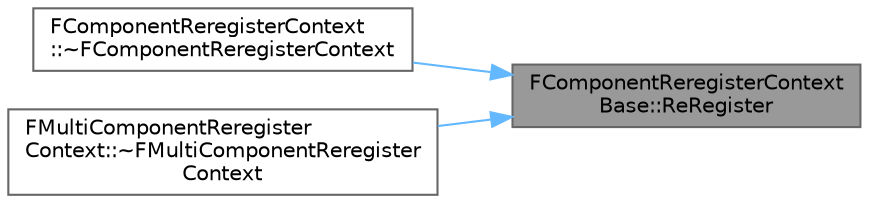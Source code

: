 digraph "FComponentReregisterContextBase::ReRegister"
{
 // INTERACTIVE_SVG=YES
 // LATEX_PDF_SIZE
  bgcolor="transparent";
  edge [fontname=Helvetica,fontsize=10,labelfontname=Helvetica,labelfontsize=10];
  node [fontname=Helvetica,fontsize=10,shape=box,height=0.2,width=0.4];
  rankdir="RL";
  Node1 [id="Node000001",label="FComponentReregisterContext\lBase::ReRegister",height=0.2,width=0.4,color="gray40", fillcolor="grey60", style="filled", fontcolor="black",tooltip=" "];
  Node1 -> Node2 [id="edge1_Node000001_Node000002",dir="back",color="steelblue1",style="solid",tooltip=" "];
  Node2 [id="Node000002",label="FComponentReregisterContext\l::~FComponentReregisterContext",height=0.2,width=0.4,color="grey40", fillcolor="white", style="filled",URL="$d7/d4b/classFComponentReregisterContext.html#ac6441157f687299cc4a0fa9ea949b35f",tooltip=" "];
  Node1 -> Node3 [id="edge2_Node000001_Node000003",dir="back",color="steelblue1",style="solid",tooltip=" "];
  Node3 [id="Node000003",label="FMultiComponentReregister\lContext::~FMultiComponentReregister\lContext",height=0.2,width=0.4,color="grey40", fillcolor="white", style="filled",URL="$d4/d59/classFMultiComponentReregisterContext.html#a7c9789e9a27433ae4b4ee41bbcd90e01",tooltip=" "];
}
